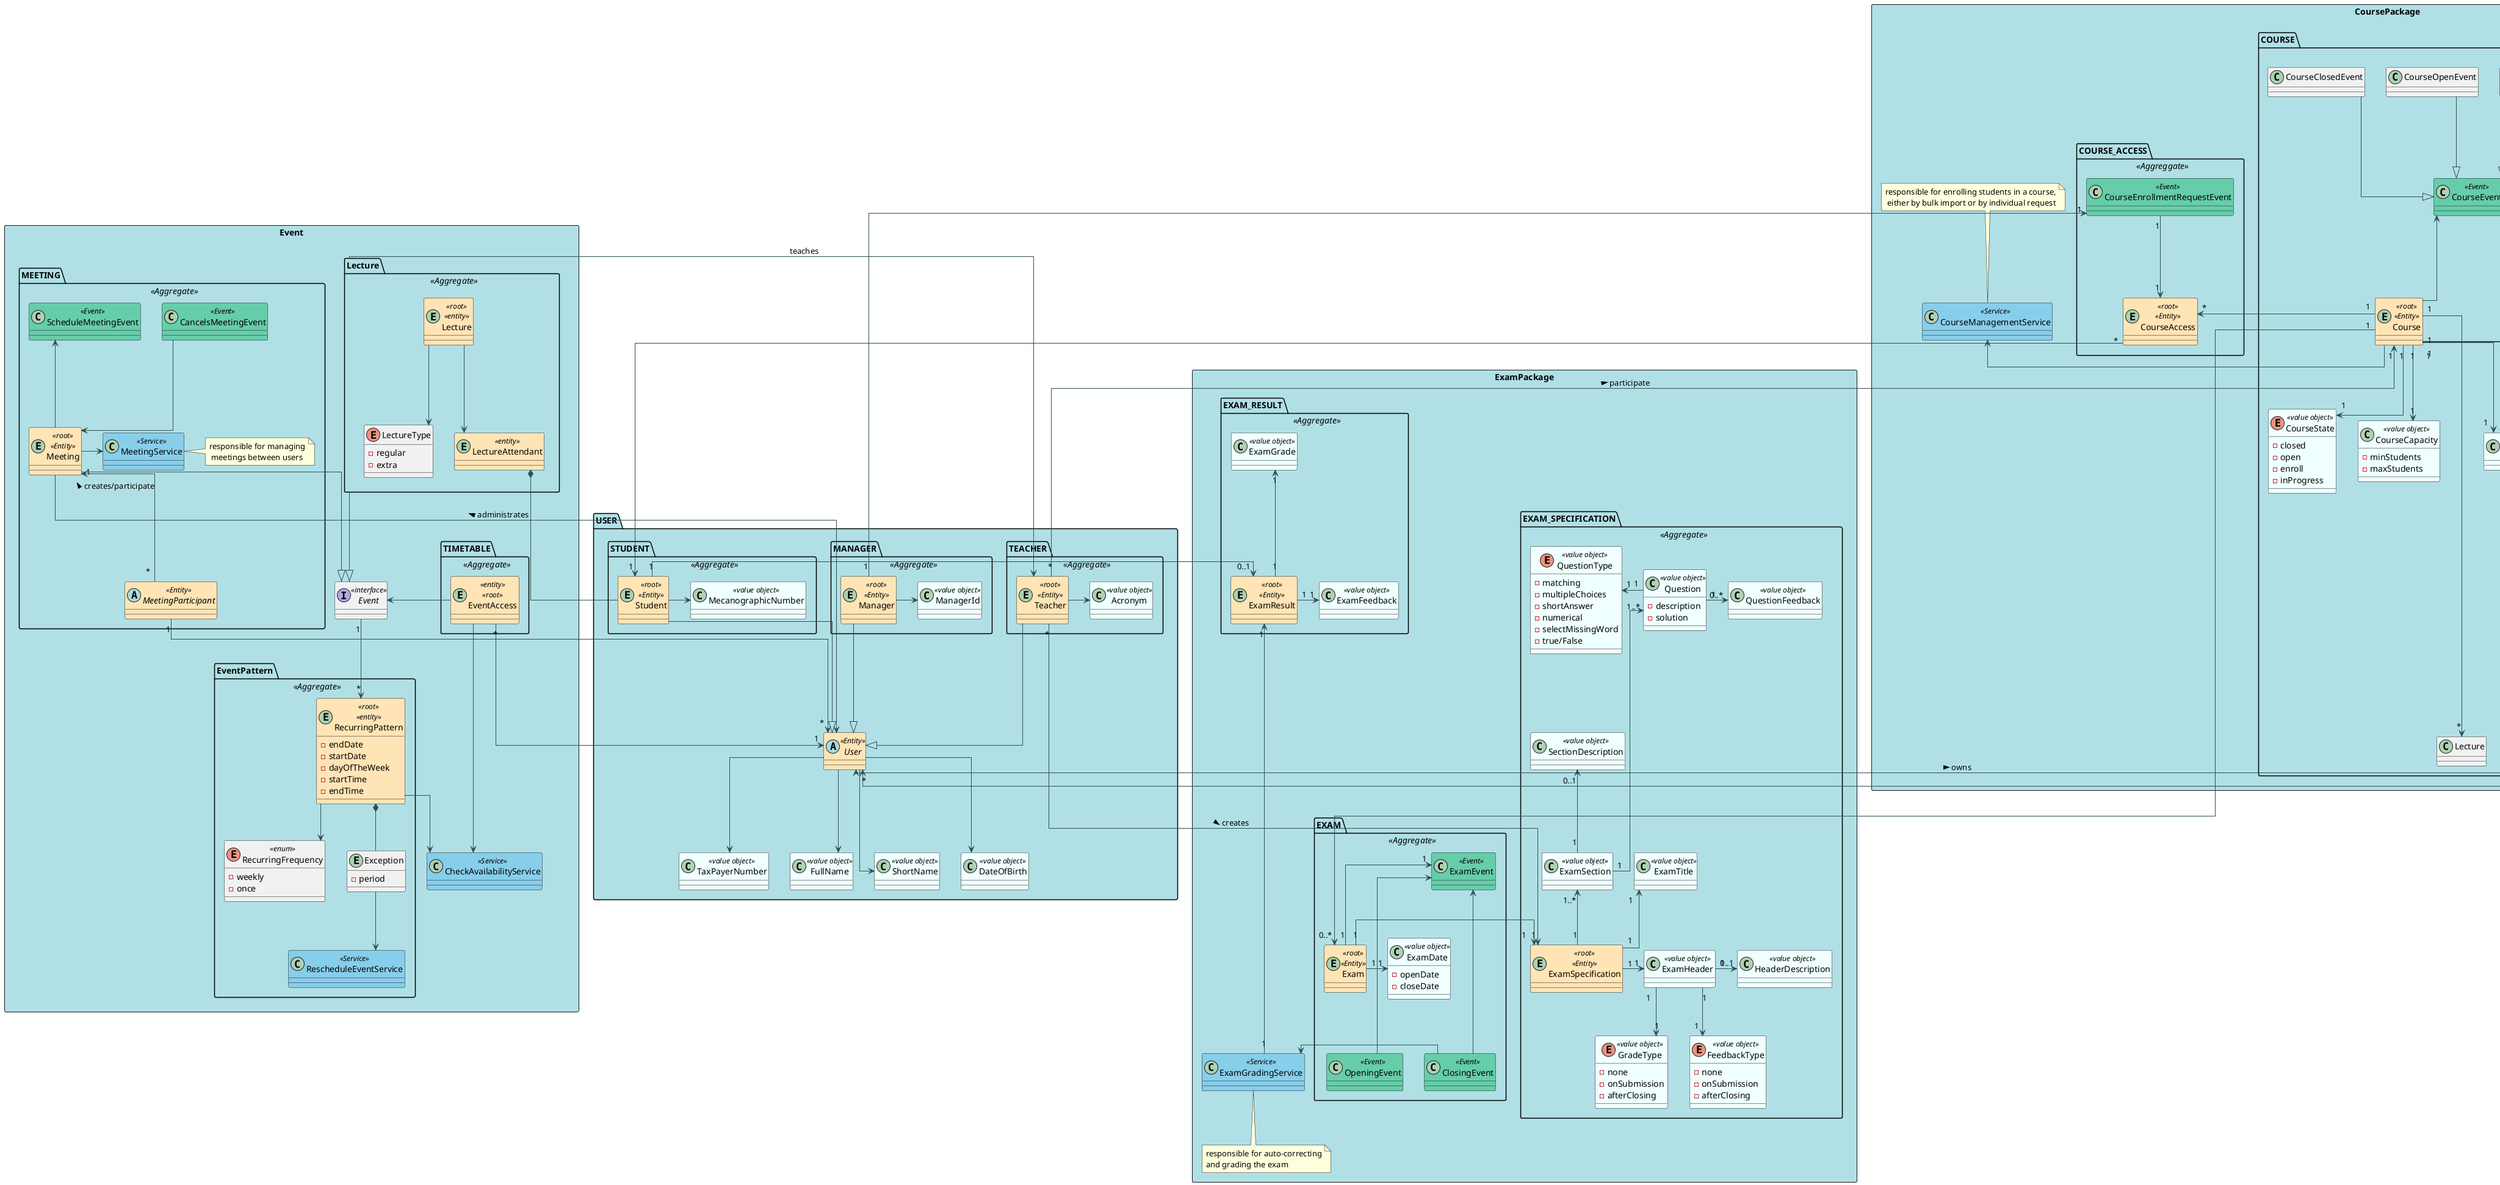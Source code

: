 @startuml

skinparam linetype ortho
skinparam Shadowing False

skinparam class {
    BackgroundColor<<Entity>> Moccasin
    BackgroundColor<<value object>> Azure
    BackgroundColor<<Event>> MediumAquaMarine
    BackgroundColor<<Service>> SkyBlue
    ArrowColor DarkSlateGrey
}

skinparam package {
    BackgroundColor PowderBlue
    packageLayout grid
    packageColumn 2
}


package USER <<package>>{
    abstract User <<Entity>>

    class DateOfBirth <<value object>>
    class TaxPayerNumber <<value object>>
    class FullName <<value object>>
    class ShortName <<value object>>

    User  -->  FullName
    User  -->  ShortName
    User  -->  DateOfBirth
    User  -->  TaxPayerNumber

    package TEACHER <<Aggregate>> {
        entity Teacher <<root>> <<Entity>>
        class Acronym <<value object>>

        Teacher  ->  Acronym
    }
   

    package MANAGER <<Aggregate>> {
        entity Manager <<root>> <<Entity>>
        class ManagerId <<value object>>

        Manager  ->  ManagerId
    }
   

    package STUDENT <<Aggregate>> {
        entity Student <<root>> <<Entity>>
        class MecanographicNumber <<value object>>

        Student  ->  MecanographicNumber
    }

    Manager  --|>  User
    Teacher  --|>  User
    Student  --|>  User
}

package CoursePackage <<Rectangle>> {
    package COURSE <<Aggregate>> {
        entity Course <<root>> <<Entity>>

        class CourseCode <<value object>>

        class CourseName <<value object>>

        class CourseDescription <<value object>>

        enum CourseState <<value object>>{
            - closed
            - open
            - enroll
            - inProgress
        }

        class CourseCapacity <<value object>> {
            -minStudents
            -maxStudents
        }

        class CourseEvent <<Event>>

        class CourseClosedEvent
        class CourseOpenEvent
        class CourseEnrollOpenEvent
        class CourseEnrollClosedEvent
        class CourseCreatedEvent

        Course "1" -down-> "1" CourseCode
        Course "1" -down-> "1" CourseName
        Course "1" -down-> "1" CourseState
        Course "1" -down-> "1" CourseDescription
        Course "1" -down-> "1" CourseCapacity
        Course -up-> CourseEvent
        Course "1" ----> "*" Lecture
        CourseEvent <|-up-- CourseClosedEvent
        CourseEvent <|-up-- CourseOpenEvent
        CourseEvent <|-up-- CourseEnrollOpenEvent
        CourseEvent <|-up-- CourseEnrollClosedEvent
        CourseEvent <|-up-- CourseCreatedEvent
    }

    package COURSE_ACCESS <<Aggreggate>>{
        entity CourseAccess <<root>> <<Entity>>
        CourseAccess "*" -down----> "1" Student
        Course "1" -> "*" CourseAccess

        class CourseEnrollmentRequestEvent <<Event>>
        CourseAccess "1" <-up- "1" CourseEnrollmentRequestEvent
        Manager "1" -down-> "1" CourseEnrollmentRequestEvent
    }

    Teacher "*" -up--> "1" Course : participate >
    
    class CourseManagementService <<Service>>
    Course -> CourseManagementService
    note top: responsible for enrolling students in a course,\n either by bulk import or by individual request

}

package ExamPackage <<Rectangle>> {
    package EXAM_SPECIFICATION <<Aggregate>> {
        entity ExamSpecification <<root>> <<Entity>>
        class ExamTitle <<value object>>
        class HeaderDescription <<value object>>
        class ExamHeader <<value object>>
        class ExamSection <<value object>>
        class SectionDescription <<value object>>

        class Question <<value object>> {
            -description
            -solution
        }

        class QuestionFeedback <<value object>>

        enum QuestionType <<value object>> {
            - matching
            - multipleChoices
            - shortAnswer
            - numerical
            - selectMissingWord
            - true/False
        }

        enum FeedbackType <<value object>> {
            - none
            - onSubmission
            - afterClosing
        }

        enum GradeType <<value object>> {
            - none
            - onSubmission
            - afterClosing
        }
    }

    package EXAM <<Aggregate>> {
        entity Exam <<root>> <<Entity>>

        class ExamDate <<value object>> {
            -openDate
            -closeDate
        }

        class ExamEvent <<Event>>
        class OpeningEvent <<Event>>
        class ClosingEvent <<Event>>
    }

    package EXAM_RESULT <<Aggregate>> {
        entity ExamResult <<root>> <<Entity>>

        class ExamGrade <<value object>>
        class ExamFeedback <<value object>>
    }

    class ExamGradingService <<Service>>

    ExamSpecification "1" -up-> "1" ExamTitle
    ExamSpecification "1" -right--> "1" ExamHeader

    ExamHeader "1" -right--> "0..1" HeaderDescription
    ExamHeader "1" -down-> "1" FeedbackType
    ExamHeader "1" -down-> "1" GradeType

    ExamSpecification "1" -up-> "1..*" ExamSection

    ExamSection "1" -up-> "0..1" SectionDescription
    ExamSection "1" -up--> "1..*" Question

    Question "1" -up> "1" QuestionType
    Question "1" -> "0..*" QuestionFeedback

    Exam "1" -down> "1" ExamSpecification
    /' curso liga se a exame '/
    Exam "1" -> "1" ExamDate
    OpeningEvent -up--> ExamEvent
    ClosingEvent -up--> ExamEvent
    Exam "1" -up-> "1" ExamEvent
    ExamGradingService "1" -up----> "1" ExamResult

    ExamResult "1" -up-> "1" ExamGrade
    ExamResult "1" -> "1" ExamFeedback

    Course "1" -> "0..*" Exam

    ClosingEvent -> ExamGradingService
    note bottom: responsible for auto-correcting\nand grading the exam

    Student "1" -right-> "0..1" ExamResult
    Teacher "*" --> "1" ExamSpecification : creates >
}

package BOARDPackage <<Rectangle>> {
    package BOARD <<Aggregate>> {

        entity Board <<root>> <<Entity>>
        class BoardTitle <<value object>>

        enum BoardStatus <<value object>>{
            - created
            - shared
            - archived
        }

        entity Cell <<Entity>>{
        }

        class rowTitle <<value object>>
        class columnTitle <<value object>>
        class cellID <<value object>>
        class header <<value object>>

        entity BoardHistory <<Entity>>
        note left : stores every post-it that \nis created/modified

        class TimeStamp <<value object>>

        entity PostIt <<Entity>> {
            - postItId
        }
        note right: Image or text

        enum TypeOfContent{
            - text
            - image
        }
        PostIt -> TypeOfContent
        PostIt -> User : owns <

        abstract  BoardParticipant <<Entity>>


        class ShareBoardEvent <<Event>>

        class CommitPostItEvent <<Event>>
        note bottom : event triggered when\npost-it is created or modified

        class ShareBoardService <<Service>>
        Board -down-> ShareBoardService
        note right :responsible for sharing boards

        class PostItService <<Service>>
        BoardHistory -down-> PostItService
        note bottom : responsible for create or modify PostIt\n(save previous post in BoardHistory)


    }

    Board "1" --> "1" BoardStatus
    Board "1" --> "*" BoardHistory
    Board "1" --> "1" BoardTitle
    Board "1" *-up-> "1..*" Cell : part of <

    Cell "1" -> "1" cellID
    Cell "1" -> "1" header
    Cell "1" -> "1" rowTitle
    Cell "1" -> "1" columnTitle
    Cell "1"  *-- "0..1" PostIt : part of <
    
    ShareBoardEvent <- Board
    ShareBoardEvent -> ShareBoardService
    BoardParticipant "*"--up> "1" Board : creates/participate >
    BoardParticipant "1" -> "*"  User

    CommitPostItEvent <- PostIt
    CommitPostItEvent -> PostItService

    BoardHistory "1" --> "1" TimeStamp
    BoardHistory "*"--> "1" PostIt
    BoardHistory --> BoardParticipant

}

package Event <<Rectangle>> {

    interface Event <<interface>>

    package TIMETABLE <<Aggregate>> {

        entity EventAccess <<entity>><<root>>{
        }

        EventAccess "*" -> "1" User

    }

    package EventPattern <<Aggregate>> {


        entity Exception{
            -period
        }

        class RescheduleEventService <<Service>>
        Exception --> RescheduleEventService

        entity RecurringPattern <<root>> <<entity>>{
            -endDate
            -startDate
            -dayOfTheWeek
            -startTime
            -endTime
        }
        class RescheduleEventService <<Service>>

        enum RecurringFrequency <<enum>>{
            - weekly
            - once
        }

        RecurringPattern --> RecurringFrequency
    }

    class CheckAvailabilityService<<Service>>
    
    package Lecture <<Aggregate>>{
        Entity Lecture <<root>><<entity>>

        entity LectureAttendant <<entity>>

        enum LectureType{
            -regular
            -extra
        }

        Lecture --> LectureType
        Lecture --> LectureAttendant

    }
    

    package MEETING <<Aggregate>> {

        entity Meeting <<root>> <<Entity>>

        class ScheduleMeetingEvent <<Event>>

        class CancelsMeetingEvent <<Event>>

        class MeetingService <<Service>>
        note right: responsible for managing\n meetings between users

        abstract  MeetingParticipant <<Entity>>

        Meeting -> MeetingService
        Meeting  -up->  ScheduleMeetingEvent
        Meeting <-up- CancelsMeetingEvent

        MeetingParticipant "1" -> "*" User
        MeetingParticipant "*"--up> "1" Meeting : creates/participate >

    }
    
    
    EventAccess --> CheckAvailabilityService
    EventAccess ->  Event

    LectureAttendant *-- Student

    RecurringPattern --> CheckAvailabilityService
    RecurringPattern *-- Exception

    Event "1" -down-> "*" RecurringPattern

    Lecture --> Teacher : teaches
    Lecture -down--|> Event

    Meeting -> User : administrates <
    Meeting -down-|> Event


}


@enduml
